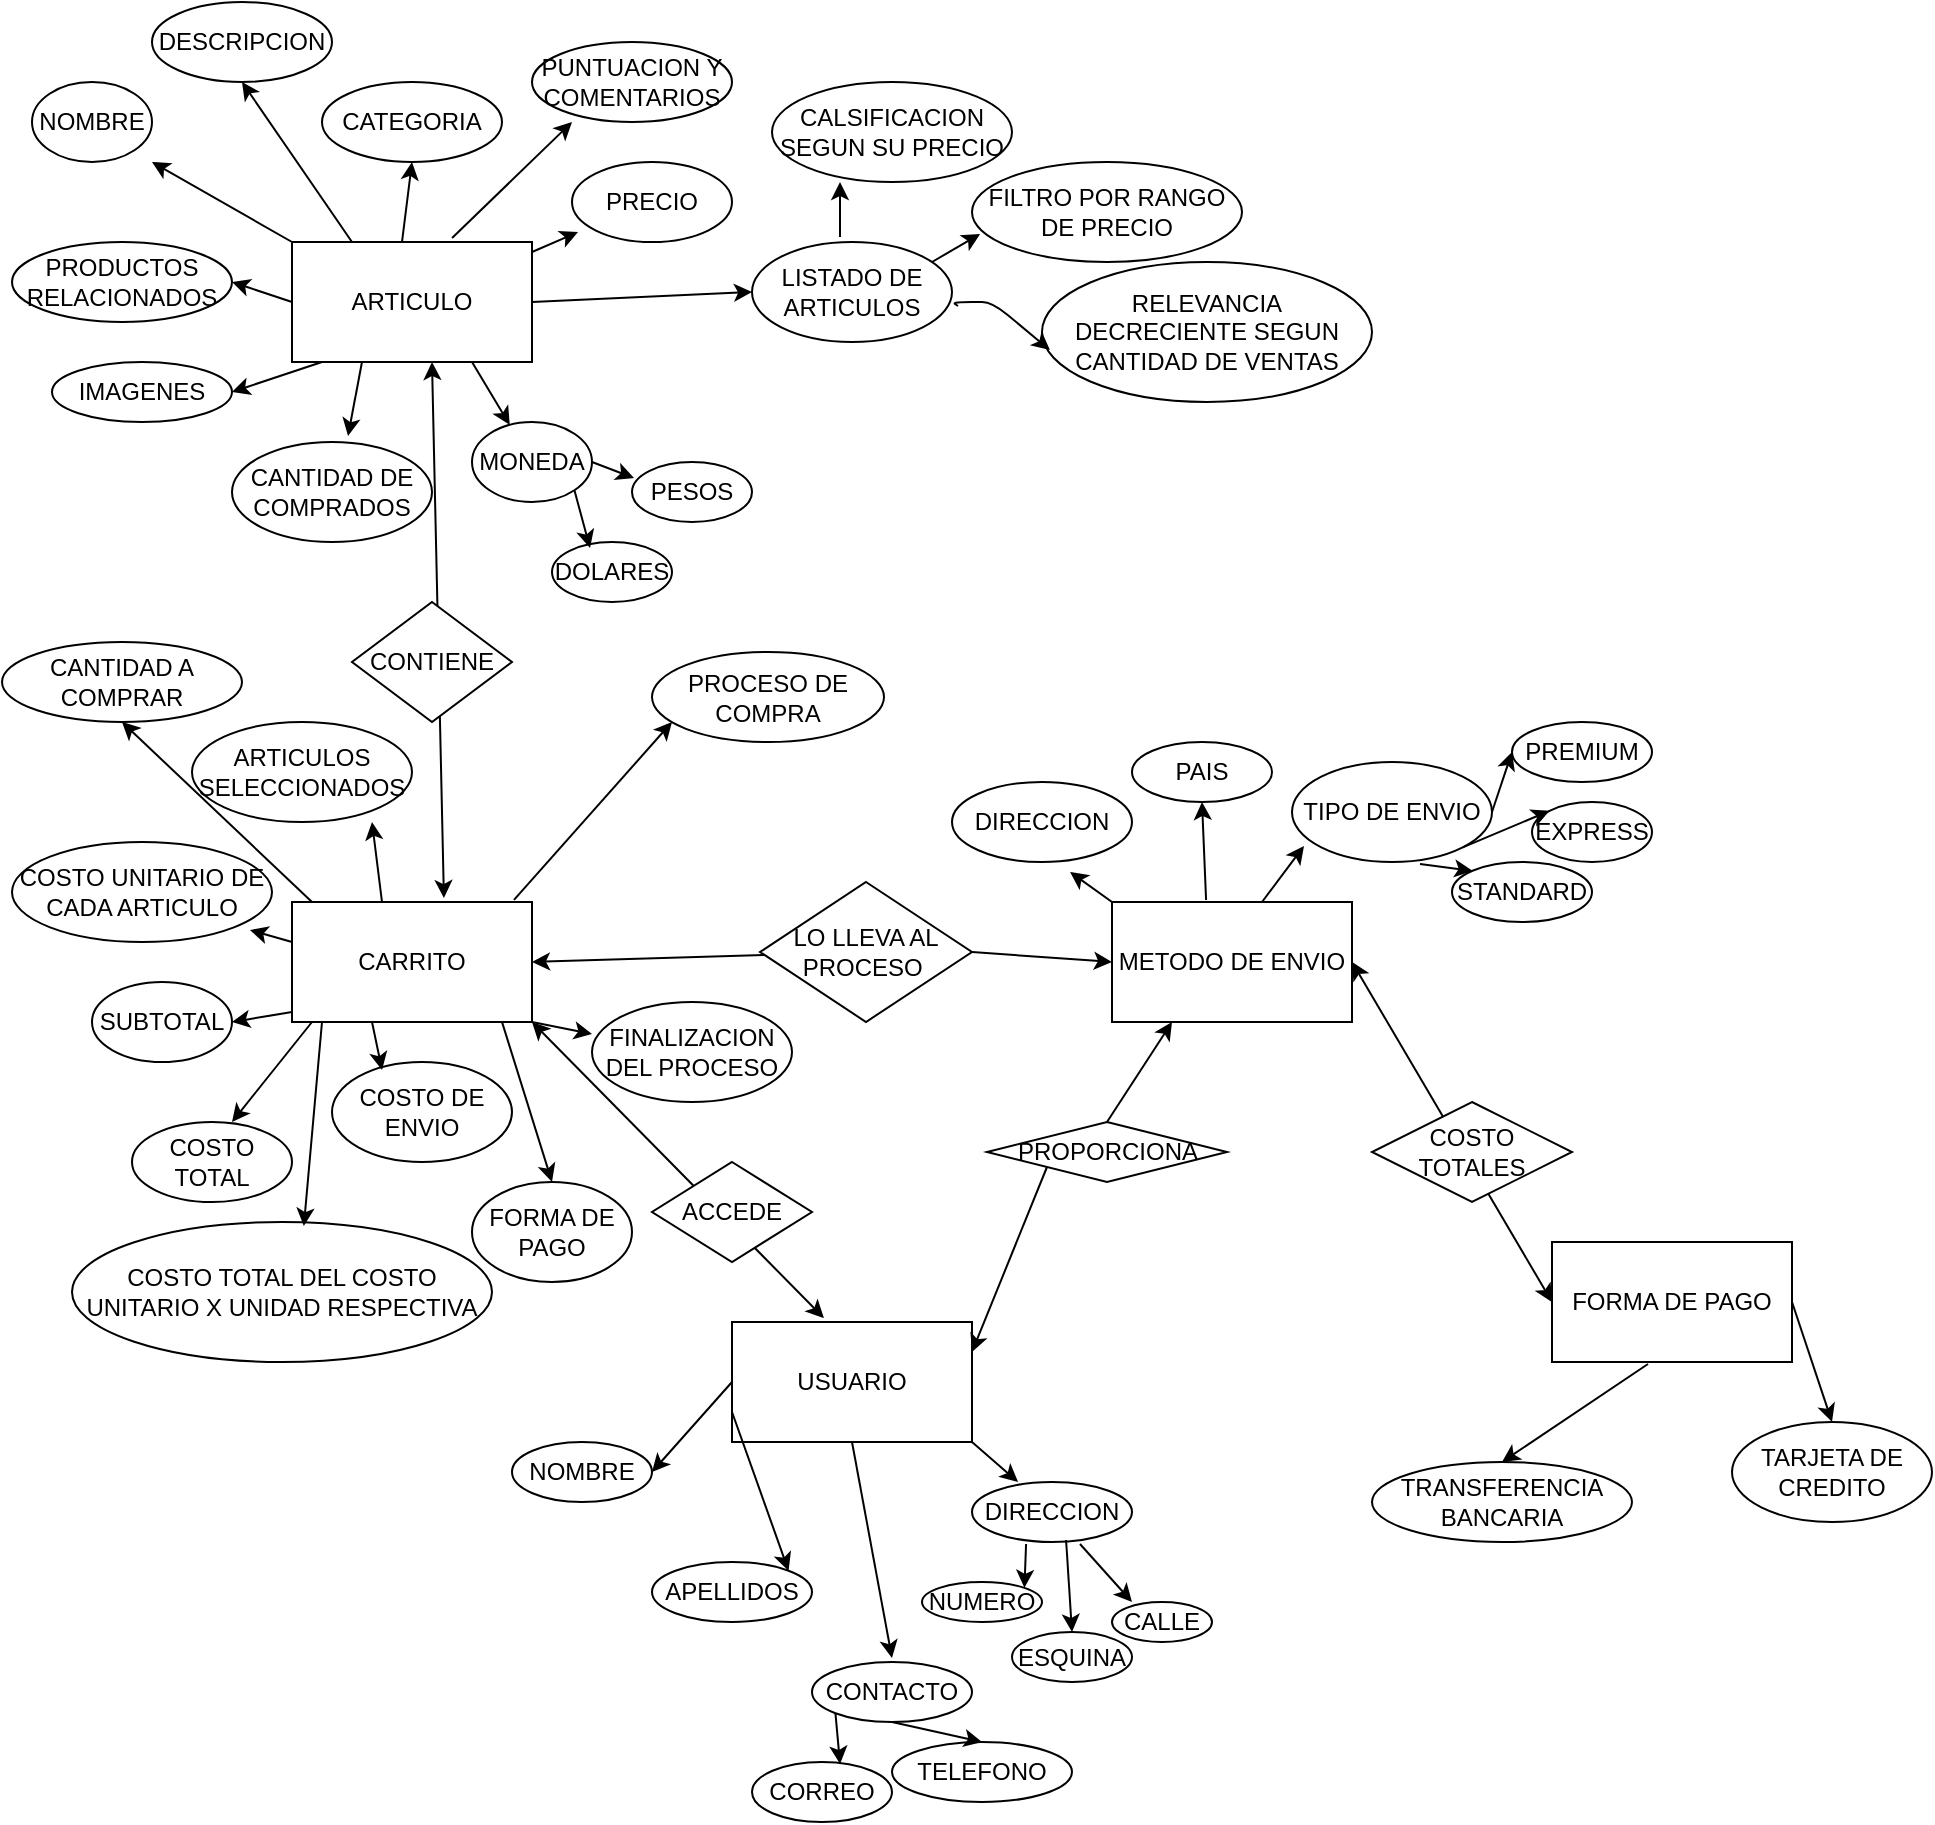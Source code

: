 <mxfile version="14.9.8" type="device"><diagram id="ts2QK2eBW5aY2rlMnTy2" name="Page-1"><mxGraphModel dx="1695" dy="527" grid="1" gridSize="10" guides="1" tooltips="1" connect="1" arrows="1" fold="1" page="1" pageScale="1" pageWidth="827" pageHeight="1169" math="0" shadow="0"><root><mxCell id="0"/><mxCell id="1" parent="0"/><mxCell id="Kt0RsSTmNo0wsL2Y3iIJ-1" value="ARTICULO" style="rounded=0;whiteSpace=wrap;html=1;" parent="1" vertex="1"><mxGeometry x="140" y="170" width="120" height="60" as="geometry"/></mxCell><mxCell id="Kt0RsSTmNo0wsL2Y3iIJ-2" value="NOMBRE" style="ellipse;whiteSpace=wrap;html=1;" parent="1" vertex="1"><mxGeometry x="10" y="90" width="60" height="40" as="geometry"/></mxCell><mxCell id="Kt0RsSTmNo0wsL2Y3iIJ-3" value="DESCRIPCION" style="ellipse;whiteSpace=wrap;html=1;" parent="1" vertex="1"><mxGeometry x="70" y="50" width="90" height="40" as="geometry"/></mxCell><mxCell id="Kt0RsSTmNo0wsL2Y3iIJ-4" value="CATEGORIA" style="ellipse;whiteSpace=wrap;html=1;" parent="1" vertex="1"><mxGeometry x="155" y="90" width="90" height="40" as="geometry"/></mxCell><mxCell id="Kt0RsSTmNo0wsL2Y3iIJ-5" value="PRECIO" style="ellipse;whiteSpace=wrap;html=1;" parent="1" vertex="1"><mxGeometry x="280" y="130" width="80" height="40" as="geometry"/></mxCell><mxCell id="Kt0RsSTmNo0wsL2Y3iIJ-6" value="MONEDA" style="ellipse;whiteSpace=wrap;html=1;" parent="1" vertex="1"><mxGeometry x="230" y="260" width="60" height="40" as="geometry"/></mxCell><mxCell id="Kt0RsSTmNo0wsL2Y3iIJ-7" value="CANTIDAD DE COMPRADOS" style="ellipse;whiteSpace=wrap;html=1;" parent="1" vertex="1"><mxGeometry x="110" y="270" width="100" height="50" as="geometry"/></mxCell><mxCell id="Kt0RsSTmNo0wsL2Y3iIJ-8" value="IMAGENES" style="ellipse;whiteSpace=wrap;html=1;" parent="1" vertex="1"><mxGeometry x="20" y="230" width="90" height="30" as="geometry"/></mxCell><mxCell id="Kt0RsSTmNo0wsL2Y3iIJ-9" value="PRODUCTOS RELACIONADOS" style="ellipse;whiteSpace=wrap;html=1;" parent="1" vertex="1"><mxGeometry y="170" width="110" height="40" as="geometry"/></mxCell><mxCell id="Kt0RsSTmNo0wsL2Y3iIJ-10" value="PUNTUACION Y COMENTARIOS" style="ellipse;whiteSpace=wrap;html=1;" parent="1" vertex="1"><mxGeometry x="260" y="70" width="100" height="40" as="geometry"/></mxCell><mxCell id="Kt0RsSTmNo0wsL2Y3iIJ-12" value="" style="endArrow=classic;html=1;exitX=0;exitY=0;exitDx=0;exitDy=0;" parent="1" source="Kt0RsSTmNo0wsL2Y3iIJ-1" edge="1"><mxGeometry width="50" height="50" relative="1" as="geometry"><mxPoint x="80" y="150" as="sourcePoint"/><mxPoint x="70" y="130" as="targetPoint"/></mxGeometry></mxCell><mxCell id="Kt0RsSTmNo0wsL2Y3iIJ-13" value="" style="endArrow=classic;html=1;entryX=0.5;entryY=1;entryDx=0;entryDy=0;" parent="1" target="Kt0RsSTmNo0wsL2Y3iIJ-3" edge="1"><mxGeometry width="50" height="50" relative="1" as="geometry"><mxPoint x="170" y="170" as="sourcePoint"/><mxPoint x="220" y="120" as="targetPoint"/></mxGeometry></mxCell><mxCell id="Kt0RsSTmNo0wsL2Y3iIJ-14" value="" style="endArrow=classic;html=1;entryX=0.5;entryY=1;entryDx=0;entryDy=0;" parent="1" target="Kt0RsSTmNo0wsL2Y3iIJ-4" edge="1"><mxGeometry width="50" height="50" relative="1" as="geometry"><mxPoint x="195" y="170" as="sourcePoint"/><mxPoint x="245" y="120" as="targetPoint"/></mxGeometry></mxCell><mxCell id="Kt0RsSTmNo0wsL2Y3iIJ-15" value="" style="endArrow=classic;html=1;exitX=0.667;exitY=-0.033;exitDx=0;exitDy=0;exitPerimeter=0;" parent="1" source="Kt0RsSTmNo0wsL2Y3iIJ-1" edge="1"><mxGeometry width="50" height="50" relative="1" as="geometry"><mxPoint x="220" y="175" as="sourcePoint"/><mxPoint x="280" y="110" as="targetPoint"/></mxGeometry></mxCell><mxCell id="Kt0RsSTmNo0wsL2Y3iIJ-16" value="" style="endArrow=classic;html=1;entryX=0.038;entryY=0.875;entryDx=0;entryDy=0;entryPerimeter=0;" parent="1" target="Kt0RsSTmNo0wsL2Y3iIJ-5" edge="1"><mxGeometry width="50" height="50" relative="1" as="geometry"><mxPoint x="260" y="175" as="sourcePoint"/><mxPoint x="310" y="125" as="targetPoint"/></mxGeometry></mxCell><mxCell id="Kt0RsSTmNo0wsL2Y3iIJ-17" value="" style="endArrow=classic;html=1;entryX=1;entryY=0.5;entryDx=0;entryDy=0;" parent="1" target="Kt0RsSTmNo0wsL2Y3iIJ-9" edge="1"><mxGeometry width="50" height="50" relative="1" as="geometry"><mxPoint x="140" y="200" as="sourcePoint"/><mxPoint x="190" y="150" as="targetPoint"/></mxGeometry></mxCell><mxCell id="Kt0RsSTmNo0wsL2Y3iIJ-18" value="" style="endArrow=classic;html=1;entryX=1;entryY=0.5;entryDx=0;entryDy=0;" parent="1" target="Kt0RsSTmNo0wsL2Y3iIJ-8" edge="1"><mxGeometry width="50" height="50" relative="1" as="geometry"><mxPoint x="155" y="230" as="sourcePoint"/><mxPoint x="205" y="180" as="targetPoint"/></mxGeometry></mxCell><mxCell id="Kt0RsSTmNo0wsL2Y3iIJ-19" value="" style="endArrow=classic;html=1;entryX=0.58;entryY=-0.06;entryDx=0;entryDy=0;entryPerimeter=0;" parent="1" target="Kt0RsSTmNo0wsL2Y3iIJ-7" edge="1"><mxGeometry width="50" height="50" relative="1" as="geometry"><mxPoint x="175" y="230" as="sourcePoint"/><mxPoint x="225" y="180" as="targetPoint"/></mxGeometry></mxCell><mxCell id="Kt0RsSTmNo0wsL2Y3iIJ-20" value="" style="endArrow=classic;html=1;" parent="1" target="Kt0RsSTmNo0wsL2Y3iIJ-6" edge="1"><mxGeometry width="50" height="50" relative="1" as="geometry"><mxPoint x="230" y="230" as="sourcePoint"/><mxPoint x="280" y="180" as="targetPoint"/></mxGeometry></mxCell><mxCell id="Kt0RsSTmNo0wsL2Y3iIJ-22" value="CALSIFICACION SEGUN SU PRECIO" style="ellipse;whiteSpace=wrap;html=1;" parent="1" vertex="1"><mxGeometry x="380" y="90" width="120" height="50" as="geometry"/></mxCell><mxCell id="Kt0RsSTmNo0wsL2Y3iIJ-23" value="RELEVANCIA DECRECIENTE SEGUN CANTIDAD DE VENTAS" style="ellipse;whiteSpace=wrap;html=1;" parent="1" vertex="1"><mxGeometry x="515" y="180" width="165" height="70" as="geometry"/></mxCell><mxCell id="Kt0RsSTmNo0wsL2Y3iIJ-24" value="FILTRO POR RANGO DE PRECIO" style="ellipse;whiteSpace=wrap;html=1;" parent="1" vertex="1"><mxGeometry x="480" y="130" width="135" height="50" as="geometry"/></mxCell><mxCell id="Kt0RsSTmNo0wsL2Y3iIJ-29" value="" style="endArrow=classic;html=1;exitX=0.25;exitY=0;exitDx=0;exitDy=0;" parent="1" edge="1"><mxGeometry width="50" height="50" relative="1" as="geometry"><mxPoint x="414" y="167.5" as="sourcePoint"/><mxPoint x="414" y="140" as="targetPoint"/></mxGeometry></mxCell><mxCell id="Kt0RsSTmNo0wsL2Y3iIJ-30" value="" style="endArrow=classic;html=1;exitX=1.03;exitY=0.64;exitDx=0;exitDy=0;exitPerimeter=0;entryX=0.024;entryY=0.629;entryDx=0;entryDy=0;entryPerimeter=0;" parent="1" target="Kt0RsSTmNo0wsL2Y3iIJ-23" edge="1" source="AeIEWtFJY-p2FB2tlG-R-1"><mxGeometry width="50" height="50" relative="1" as="geometry"><mxPoint x="640" y="170" as="sourcePoint"/><mxPoint x="510" y="210" as="targetPoint"/><Array as="points"><mxPoint x="470" y="200"/><mxPoint x="490" y="200"/></Array></mxGeometry></mxCell><mxCell id="Kt0RsSTmNo0wsL2Y3iIJ-32" value="" style="endArrow=classic;html=1;entryX=0.03;entryY=0.72;entryDx=0;entryDy=0;entryPerimeter=0;" parent="1" edge="1" target="Kt0RsSTmNo0wsL2Y3iIJ-24"><mxGeometry width="50" height="50" relative="1" as="geometry"><mxPoint x="460" y="180" as="sourcePoint"/><mxPoint x="710" y="270" as="targetPoint"/></mxGeometry></mxCell><mxCell id="Kt0RsSTmNo0wsL2Y3iIJ-34" value="CARRITO" style="rounded=0;whiteSpace=wrap;html=1;" parent="1" vertex="1"><mxGeometry x="140" y="500" width="120" height="60" as="geometry"/></mxCell><mxCell id="Kt0RsSTmNo0wsL2Y3iIJ-36" value="" style="endArrow=classic;startArrow=classic;html=1;exitX=0.633;exitY=-0.033;exitDx=0;exitDy=0;exitPerimeter=0;" parent="1" source="Kt0RsSTmNo0wsL2Y3iIJ-34" edge="1"><mxGeometry width="50" height="50" relative="1" as="geometry"><mxPoint x="220" y="430" as="sourcePoint"/><mxPoint x="210" y="230" as="targetPoint"/></mxGeometry></mxCell><mxCell id="Kt0RsSTmNo0wsL2Y3iIJ-38" value="" style="endArrow=classic;startArrow=none;html=1;entryX=0;entryY=0.5;entryDx=0;entryDy=0;exitX=1;exitY=0.5;exitDx=0;exitDy=0;" parent="1" source="Kt0RsSTmNo0wsL2Y3iIJ-1" target="AeIEWtFJY-p2FB2tlG-R-1" edge="1"><mxGeometry width="50" height="50" relative="1" as="geometry"><mxPoint x="370" y="490" as="sourcePoint"/><mxPoint x="430" y="230" as="targetPoint"/></mxGeometry></mxCell><mxCell id="Kt0RsSTmNo0wsL2Y3iIJ-41" value="CONTIENE" style="rhombus;whiteSpace=wrap;html=1;" parent="1" vertex="1"><mxGeometry x="170" y="350" width="80" height="60" as="geometry"/></mxCell><mxCell id="Kt0RsSTmNo0wsL2Y3iIJ-43" value="" style="endArrow=none;startArrow=classic;html=1;entryX=0.925;entryY=-0.017;entryDx=0;entryDy=0;entryPerimeter=0;" parent="1" target="Kt0RsSTmNo0wsL2Y3iIJ-34" edge="1"><mxGeometry width="50" height="50" relative="1" as="geometry"><mxPoint x="330" y="410" as="sourcePoint"/><mxPoint x="440" y="610" as="targetPoint"/></mxGeometry></mxCell><mxCell id="Kt0RsSTmNo0wsL2Y3iIJ-47" value="ARTICULOS SELECCIONADOS" style="ellipse;whiteSpace=wrap;html=1;" parent="1" vertex="1"><mxGeometry x="90" y="410" width="110" height="50" as="geometry"/></mxCell><mxCell id="Kt0RsSTmNo0wsL2Y3iIJ-48" value="COSTO UNITARIO DE CADA ARTICULO" style="ellipse;whiteSpace=wrap;html=1;" parent="1" vertex="1"><mxGeometry y="470" width="130" height="50" as="geometry"/></mxCell><mxCell id="Kt0RsSTmNo0wsL2Y3iIJ-49" value="CANTIDAD A COMPRAR" style="ellipse;whiteSpace=wrap;html=1;" parent="1" vertex="1"><mxGeometry x="-5" y="370" width="120" height="40" as="geometry"/></mxCell><mxCell id="Kt0RsSTmNo0wsL2Y3iIJ-50" value="COSTO TOTAL DEL COSTO UNITARIO X UNIDAD RESPECTIVA" style="ellipse;whiteSpace=wrap;html=1;" parent="1" vertex="1"><mxGeometry x="30" y="660" width="210" height="70" as="geometry"/></mxCell><mxCell id="Kt0RsSTmNo0wsL2Y3iIJ-51" value="SUBTOTAL" style="ellipse;whiteSpace=wrap;html=1;" parent="1" vertex="1"><mxGeometry x="40" y="540" width="70" height="40" as="geometry"/></mxCell><mxCell id="Kt0RsSTmNo0wsL2Y3iIJ-53" value="COSTO DE ENVIO" style="ellipse;whiteSpace=wrap;html=1;" parent="1" vertex="1"><mxGeometry x="160" y="580" width="90" height="50" as="geometry"/></mxCell><mxCell id="Kt0RsSTmNo0wsL2Y3iIJ-54" value="COSTO TOTAL" style="ellipse;whiteSpace=wrap;html=1;" parent="1" vertex="1"><mxGeometry x="60" y="610" width="80" height="40" as="geometry"/></mxCell><mxCell id="Kt0RsSTmNo0wsL2Y3iIJ-55" value="FORMA DE PAGO" style="ellipse;whiteSpace=wrap;html=1;" parent="1" vertex="1"><mxGeometry x="230" y="640" width="80" height="50" as="geometry"/></mxCell><mxCell id="Kt0RsSTmNo0wsL2Y3iIJ-56" value="FINALIZACION DEL PROCESO" style="ellipse;whiteSpace=wrap;html=1;" parent="1" vertex="1"><mxGeometry x="290" y="550" width="100" height="50" as="geometry"/></mxCell><mxCell id="Kt0RsSTmNo0wsL2Y3iIJ-57" value="" style="endArrow=classic;html=1;" parent="1" edge="1"><mxGeometry width="50" height="50" relative="1" as="geometry"><mxPoint x="185" y="500" as="sourcePoint"/><mxPoint x="180" y="460" as="targetPoint"/></mxGeometry></mxCell><mxCell id="Kt0RsSTmNo0wsL2Y3iIJ-58" value="" style="endArrow=classic;html=1;entryX=0.5;entryY=1;entryDx=0;entryDy=0;" parent="1" target="Kt0RsSTmNo0wsL2Y3iIJ-49" edge="1"><mxGeometry width="50" height="50" relative="1" as="geometry"><mxPoint x="150" y="500" as="sourcePoint"/><mxPoint x="200" y="450" as="targetPoint"/></mxGeometry></mxCell><mxCell id="Kt0RsSTmNo0wsL2Y3iIJ-59" value="" style="endArrow=classic;html=1;entryX=0.915;entryY=0.88;entryDx=0;entryDy=0;entryPerimeter=0;" parent="1" target="Kt0RsSTmNo0wsL2Y3iIJ-48" edge="1"><mxGeometry width="50" height="50" relative="1" as="geometry"><mxPoint x="140" y="520" as="sourcePoint"/><mxPoint x="190" y="470" as="targetPoint"/></mxGeometry></mxCell><mxCell id="Kt0RsSTmNo0wsL2Y3iIJ-60" value="" style="endArrow=classic;html=1;entryX=1;entryY=0.5;entryDx=0;entryDy=0;" parent="1" target="Kt0RsSTmNo0wsL2Y3iIJ-51" edge="1"><mxGeometry width="50" height="50" relative="1" as="geometry"><mxPoint x="140" y="555" as="sourcePoint"/><mxPoint x="190" y="505" as="targetPoint"/></mxGeometry></mxCell><mxCell id="Kt0RsSTmNo0wsL2Y3iIJ-61" value="" style="endArrow=classic;html=1;" parent="1" edge="1"><mxGeometry width="50" height="50" relative="1" as="geometry"><mxPoint x="150" y="560" as="sourcePoint"/><mxPoint x="110" y="610" as="targetPoint"/></mxGeometry></mxCell><mxCell id="Kt0RsSTmNo0wsL2Y3iIJ-62" value="" style="endArrow=classic;html=1;entryX=0.552;entryY=0.029;entryDx=0;entryDy=0;entryPerimeter=0;" parent="1" target="Kt0RsSTmNo0wsL2Y3iIJ-50" edge="1"><mxGeometry width="50" height="50" relative="1" as="geometry"><mxPoint x="155" y="560" as="sourcePoint"/><mxPoint x="205" y="510" as="targetPoint"/></mxGeometry></mxCell><mxCell id="Kt0RsSTmNo0wsL2Y3iIJ-63" value="" style="endArrow=classic;html=1;entryX=0.278;entryY=0.08;entryDx=0;entryDy=0;entryPerimeter=0;" parent="1" target="Kt0RsSTmNo0wsL2Y3iIJ-53" edge="1"><mxGeometry width="50" height="50" relative="1" as="geometry"><mxPoint x="180" y="560" as="sourcePoint"/><mxPoint x="230" y="510" as="targetPoint"/></mxGeometry></mxCell><mxCell id="Kt0RsSTmNo0wsL2Y3iIJ-64" value="" style="endArrow=classic;html=1;entryX=0.5;entryY=0;entryDx=0;entryDy=0;" parent="1" target="Kt0RsSTmNo0wsL2Y3iIJ-55" edge="1"><mxGeometry width="50" height="50" relative="1" as="geometry"><mxPoint x="245" y="560" as="sourcePoint"/><mxPoint x="295" y="510" as="targetPoint"/></mxGeometry></mxCell><mxCell id="Kt0RsSTmNo0wsL2Y3iIJ-65" value="" style="endArrow=classic;html=1;entryX=0;entryY=0.32;entryDx=0;entryDy=0;entryPerimeter=0;" parent="1" target="Kt0RsSTmNo0wsL2Y3iIJ-56" edge="1"><mxGeometry width="50" height="50" relative="1" as="geometry"><mxPoint x="260" y="560" as="sourcePoint"/><mxPoint x="310" y="510" as="targetPoint"/></mxGeometry></mxCell><mxCell id="Kt0RsSTmNo0wsL2Y3iIJ-72" value="METODO DE ENVIO" style="rounded=0;whiteSpace=wrap;html=1;" parent="1" vertex="1"><mxGeometry x="550" y="500" width="120" height="60" as="geometry"/></mxCell><mxCell id="Kt0RsSTmNo0wsL2Y3iIJ-73" value="FORMA DE PAGO" style="rounded=0;whiteSpace=wrap;html=1;" parent="1" vertex="1"><mxGeometry x="770" y="670" width="120" height="60" as="geometry"/></mxCell><mxCell id="Kt0RsSTmNo0wsL2Y3iIJ-74" value="USUARIO" style="rounded=0;whiteSpace=wrap;html=1;" parent="1" vertex="1"><mxGeometry x="360" y="710" width="120" height="60" as="geometry"/></mxCell><mxCell id="Kt0RsSTmNo0wsL2Y3iIJ-75" value="" style="endArrow=classic;startArrow=classic;html=1;exitX=0.383;exitY=-0.033;exitDx=0;exitDy=0;exitPerimeter=0;" parent="1" source="Kt0RsSTmNo0wsL2Y3iIJ-74" edge="1"><mxGeometry width="50" height="50" relative="1" as="geometry"><mxPoint x="350" y="810" as="sourcePoint"/><mxPoint x="260" y="560" as="targetPoint"/></mxGeometry></mxCell><mxCell id="Kt0RsSTmNo0wsL2Y3iIJ-76" value="ACCEDE" style="rhombus;whiteSpace=wrap;html=1;" parent="1" vertex="1"><mxGeometry x="320" y="630" width="80" height="50" as="geometry"/></mxCell><mxCell id="Kt0RsSTmNo0wsL2Y3iIJ-77" value="" style="endArrow=classic;startArrow=none;html=1;exitX=0.5;exitY=0;exitDx=0;exitDy=0;entryX=0.25;entryY=1;entryDx=0;entryDy=0;" parent="1" source="Kt0RsSTmNo0wsL2Y3iIJ-78" target="Kt0RsSTmNo0wsL2Y3iIJ-72" edge="1"><mxGeometry width="50" height="50" relative="1" as="geometry"><mxPoint x="630" y="770" as="sourcePoint"/><mxPoint x="680" y="720" as="targetPoint"/></mxGeometry></mxCell><mxCell id="Kt0RsSTmNo0wsL2Y3iIJ-78" value="PROPORCIONA" style="rhombus;whiteSpace=wrap;html=1;" parent="1" vertex="1"><mxGeometry x="487.5" y="610" width="120" height="30" as="geometry"/></mxCell><mxCell id="Kt0RsSTmNo0wsL2Y3iIJ-79" value="" style="endArrow=none;startArrow=classic;html=1;exitX=1;exitY=0.25;exitDx=0;exitDy=0;entryX=0;entryY=1;entryDx=0;entryDy=0;" parent="1" source="Kt0RsSTmNo0wsL2Y3iIJ-74" target="Kt0RsSTmNo0wsL2Y3iIJ-78" edge="1"><mxGeometry width="50" height="50" relative="1" as="geometry"><mxPoint x="530" y="925" as="sourcePoint"/><mxPoint x="710" y="830" as="targetPoint"/></mxGeometry></mxCell><mxCell id="Kt0RsSTmNo0wsL2Y3iIJ-80" value="DIRECCION" style="ellipse;whiteSpace=wrap;html=1;" parent="1" vertex="1"><mxGeometry x="470" y="440" width="90" height="40" as="geometry"/></mxCell><mxCell id="Kt0RsSTmNo0wsL2Y3iIJ-81" value="" style="endArrow=classic;html=1;entryX=0.656;entryY=1.125;entryDx=0;entryDy=0;entryPerimeter=0;" parent="1" target="Kt0RsSTmNo0wsL2Y3iIJ-80" edge="1"><mxGeometry width="50" height="50" relative="1" as="geometry"><mxPoint x="550" y="500" as="sourcePoint"/><mxPoint x="810" y="720" as="targetPoint"/></mxGeometry></mxCell><mxCell id="Kt0RsSTmNo0wsL2Y3iIJ-83" value="PAIS" style="ellipse;whiteSpace=wrap;html=1;" parent="1" vertex="1"><mxGeometry x="560" y="420" width="70" height="30" as="geometry"/></mxCell><mxCell id="Kt0RsSTmNo0wsL2Y3iIJ-84" value="TIPO DE ENVIO" style="ellipse;whiteSpace=wrap;html=1;" parent="1" vertex="1"><mxGeometry x="640" y="430" width="100" height="50" as="geometry"/></mxCell><mxCell id="Kt0RsSTmNo0wsL2Y3iIJ-85" value="" style="endArrow=classic;html=1;exitX=0.392;exitY=-0.017;exitDx=0;exitDy=0;entryX=0.5;entryY=1;entryDx=0;entryDy=0;exitPerimeter=0;" parent="1" source="Kt0RsSTmNo0wsL2Y3iIJ-72" target="Kt0RsSTmNo0wsL2Y3iIJ-83" edge="1"><mxGeometry width="50" height="50" relative="1" as="geometry"><mxPoint x="790" y="970" as="sourcePoint"/><mxPoint x="840" y="920" as="targetPoint"/></mxGeometry></mxCell><mxCell id="Kt0RsSTmNo0wsL2Y3iIJ-86" value="" style="endArrow=classic;html=1;exitX=0.625;exitY=0;exitDx=0;exitDy=0;entryX=0.06;entryY=0.84;entryDx=0;entryDy=0;entryPerimeter=0;exitPerimeter=0;" parent="1" source="Kt0RsSTmNo0wsL2Y3iIJ-72" target="Kt0RsSTmNo0wsL2Y3iIJ-84" edge="1"><mxGeometry width="50" height="50" relative="1" as="geometry"><mxPoint x="790" y="970" as="sourcePoint"/><mxPoint x="840" y="920" as="targetPoint"/></mxGeometry></mxCell><mxCell id="Kt0RsSTmNo0wsL2Y3iIJ-88" value="" style="endArrow=classic;startArrow=none;html=1;entryX=1;entryY=0.5;entryDx=0;entryDy=0;" parent="1" source="AeIEWtFJY-p2FB2tlG-R-5" target="Kt0RsSTmNo0wsL2Y3iIJ-34" edge="1"><mxGeometry width="50" height="50" relative="1" as="geometry"><mxPoint x="550" y="530" as="sourcePoint"/><mxPoint x="674" y="561.02" as="targetPoint"/></mxGeometry></mxCell><mxCell id="Kt0RsSTmNo0wsL2Y3iIJ-89" value="" style="endArrow=classic;startArrow=classic;html=1;exitX=1;exitY=0.5;exitDx=0;exitDy=0;entryX=0;entryY=0.5;entryDx=0;entryDy=0;" parent="1" source="Kt0RsSTmNo0wsL2Y3iIJ-72" target="Kt0RsSTmNo0wsL2Y3iIJ-73" edge="1"><mxGeometry width="50" height="50" relative="1" as="geometry"><mxPoint x="740" y="530" as="sourcePoint"/><mxPoint x="920" y="440" as="targetPoint"/></mxGeometry></mxCell><mxCell id="Kt0RsSTmNo0wsL2Y3iIJ-90" value="DIRECCION" style="ellipse;whiteSpace=wrap;html=1;" parent="1" vertex="1"><mxGeometry x="480" y="790" width="80" height="30" as="geometry"/></mxCell><mxCell id="Kt0RsSTmNo0wsL2Y3iIJ-91" value="CALLE" style="ellipse;whiteSpace=wrap;html=1;" parent="1" vertex="1"><mxGeometry x="550" y="850" width="50" height="20" as="geometry"/></mxCell><mxCell id="Kt0RsSTmNo0wsL2Y3iIJ-92" value="ESQUINA" style="ellipse;whiteSpace=wrap;html=1;" parent="1" vertex="1"><mxGeometry x="500" y="865" width="60" height="25" as="geometry"/></mxCell><mxCell id="Kt0RsSTmNo0wsL2Y3iIJ-93" value="NUMERO" style="ellipse;whiteSpace=wrap;html=1;" parent="1" vertex="1"><mxGeometry x="455" y="840" width="60" height="20" as="geometry"/></mxCell><mxCell id="Kt0RsSTmNo0wsL2Y3iIJ-94" value="" style="endArrow=classic;html=1;entryX=0.288;entryY=0;entryDx=0;entryDy=0;entryPerimeter=0;exitX=1;exitY=1;exitDx=0;exitDy=0;" parent="1" target="Kt0RsSTmNo0wsL2Y3iIJ-90" edge="1" source="Kt0RsSTmNo0wsL2Y3iIJ-74"><mxGeometry width="50" height="50" relative="1" as="geometry"><mxPoint x="480" y="780" as="sourcePoint"/><mxPoint x="540" y="920" as="targetPoint"/></mxGeometry></mxCell><mxCell id="Kt0RsSTmNo0wsL2Y3iIJ-95" value="" style="endArrow=classic;html=1;exitX=0.675;exitY=1.033;exitDx=0;exitDy=0;exitPerimeter=0;" parent="1" source="Kt0RsSTmNo0wsL2Y3iIJ-90" edge="1"><mxGeometry width="50" height="50" relative="1" as="geometry"><mxPoint x="550" y="1030" as="sourcePoint"/><mxPoint x="560" y="850" as="targetPoint"/></mxGeometry></mxCell><mxCell id="Kt0RsSTmNo0wsL2Y3iIJ-96" value="" style="endArrow=classic;html=1;entryX=0.5;entryY=0;entryDx=0;entryDy=0;exitX=0.588;exitY=0.967;exitDx=0;exitDy=0;exitPerimeter=0;" parent="1" target="Kt0RsSTmNo0wsL2Y3iIJ-92" edge="1" source="Kt0RsSTmNo0wsL2Y3iIJ-90"><mxGeometry width="50" height="50" relative="1" as="geometry"><mxPoint x="530" y="830" as="sourcePoint"/><mxPoint x="570" y="990" as="targetPoint"/></mxGeometry></mxCell><mxCell id="Kt0RsSTmNo0wsL2Y3iIJ-97" value="" style="endArrow=classic;html=1;entryX=1;entryY=0;entryDx=0;entryDy=0;exitX=0.338;exitY=1.033;exitDx=0;exitDy=0;exitPerimeter=0;" parent="1" target="Kt0RsSTmNo0wsL2Y3iIJ-93" edge="1" source="Kt0RsSTmNo0wsL2Y3iIJ-90"><mxGeometry width="50" height="50" relative="1" as="geometry"><mxPoint x="505" y="1040" as="sourcePoint"/><mxPoint x="555" y="990" as="targetPoint"/></mxGeometry></mxCell><mxCell id="Kt0RsSTmNo0wsL2Y3iIJ-98" value="PREMIUM" style="ellipse;whiteSpace=wrap;html=1;" parent="1" vertex="1"><mxGeometry x="750" y="410" width="70" height="30" as="geometry"/></mxCell><mxCell id="Kt0RsSTmNo0wsL2Y3iIJ-99" value="EXPRESS" style="ellipse;whiteSpace=wrap;html=1;" parent="1" vertex="1"><mxGeometry x="760" y="450" width="60" height="30" as="geometry"/></mxCell><mxCell id="Kt0RsSTmNo0wsL2Y3iIJ-100" value="STANDARD" style="ellipse;whiteSpace=wrap;html=1;" parent="1" vertex="1"><mxGeometry x="720" y="480" width="70" height="30" as="geometry"/></mxCell><mxCell id="Kt0RsSTmNo0wsL2Y3iIJ-101" value="" style="endArrow=classic;html=1;exitX=1;exitY=0.5;exitDx=0;exitDy=0;entryX=0;entryY=0.5;entryDx=0;entryDy=0;" parent="1" source="Kt0RsSTmNo0wsL2Y3iIJ-84" target="Kt0RsSTmNo0wsL2Y3iIJ-98" edge="1"><mxGeometry width="50" height="50" relative="1" as="geometry"><mxPoint x="910" y="970" as="sourcePoint"/><mxPoint x="960" y="920" as="targetPoint"/></mxGeometry></mxCell><mxCell id="Kt0RsSTmNo0wsL2Y3iIJ-102" value="" style="endArrow=classic;html=1;exitX=1;exitY=1;exitDx=0;exitDy=0;entryX=0;entryY=0;entryDx=0;entryDy=0;" parent="1" source="Kt0RsSTmNo0wsL2Y3iIJ-84" target="Kt0RsSTmNo0wsL2Y3iIJ-99" edge="1"><mxGeometry width="50" height="50" relative="1" as="geometry"><mxPoint x="910" y="970" as="sourcePoint"/><mxPoint x="960" y="920" as="targetPoint"/></mxGeometry></mxCell><mxCell id="Kt0RsSTmNo0wsL2Y3iIJ-103" value="" style="endArrow=classic;html=1;exitX=0.64;exitY=1.02;exitDx=0;exitDy=0;exitPerimeter=0;entryX=0;entryY=0;entryDx=0;entryDy=0;" parent="1" source="Kt0RsSTmNo0wsL2Y3iIJ-84" target="Kt0RsSTmNo0wsL2Y3iIJ-100" edge="1"><mxGeometry width="50" height="50" relative="1" as="geometry"><mxPoint x="970" y="900" as="sourcePoint"/><mxPoint x="1020" y="850" as="targetPoint"/></mxGeometry></mxCell><mxCell id="Kt0RsSTmNo0wsL2Y3iIJ-104" value="NOMBRE" style="ellipse;whiteSpace=wrap;html=1;" parent="1" vertex="1"><mxGeometry x="250" y="770" width="70" height="30" as="geometry"/></mxCell><mxCell id="Kt0RsSTmNo0wsL2Y3iIJ-105" value="APELLIDOS" style="ellipse;whiteSpace=wrap;html=1;" parent="1" vertex="1"><mxGeometry x="320" y="830" width="80" height="30" as="geometry"/></mxCell><mxCell id="Kt0RsSTmNo0wsL2Y3iIJ-106" value="CONTACTO" style="ellipse;whiteSpace=wrap;html=1;" parent="1" vertex="1"><mxGeometry x="400" y="880" width="80" height="30" as="geometry"/></mxCell><mxCell id="Kt0RsSTmNo0wsL2Y3iIJ-107" value="CORREO" style="ellipse;whiteSpace=wrap;html=1;" parent="1" vertex="1"><mxGeometry x="370" y="930" width="70" height="30" as="geometry"/></mxCell><mxCell id="Kt0RsSTmNo0wsL2Y3iIJ-108" value="TELEFONO" style="ellipse;whiteSpace=wrap;html=1;" parent="1" vertex="1"><mxGeometry x="440" y="920" width="90" height="30" as="geometry"/></mxCell><mxCell id="Kt0RsSTmNo0wsL2Y3iIJ-109" value="" style="endArrow=classic;html=1;exitX=0;exitY=0.5;exitDx=0;exitDy=0;entryX=1;entryY=0.5;entryDx=0;entryDy=0;" parent="1" source="Kt0RsSTmNo0wsL2Y3iIJ-74" target="Kt0RsSTmNo0wsL2Y3iIJ-104" edge="1"><mxGeometry width="50" height="50" relative="1" as="geometry"><mxPoint x="640" y="970" as="sourcePoint"/><mxPoint x="690" y="920" as="targetPoint"/></mxGeometry></mxCell><mxCell id="Kt0RsSTmNo0wsL2Y3iIJ-110" value="" style="endArrow=classic;html=1;exitX=0;exitY=0.75;exitDx=0;exitDy=0;entryX=1;entryY=0;entryDx=0;entryDy=0;" parent="1" source="Kt0RsSTmNo0wsL2Y3iIJ-74" target="Kt0RsSTmNo0wsL2Y3iIJ-105" edge="1"><mxGeometry width="50" height="50" relative="1" as="geometry"><mxPoint x="420" y="960" as="sourcePoint"/><mxPoint x="690" y="920" as="targetPoint"/></mxGeometry></mxCell><mxCell id="Kt0RsSTmNo0wsL2Y3iIJ-111" value="" style="endArrow=classic;html=1;exitX=0.5;exitY=1;exitDx=0;exitDy=0;" parent="1" source="Kt0RsSTmNo0wsL2Y3iIJ-74" edge="1"><mxGeometry width="50" height="50" relative="1" as="geometry"><mxPoint x="640" y="970" as="sourcePoint"/><mxPoint x="440" y="878" as="targetPoint"/></mxGeometry></mxCell><mxCell id="Kt0RsSTmNo0wsL2Y3iIJ-112" value="" style="endArrow=classic;html=1;exitX=0.5;exitY=1;exitDx=0;exitDy=0;entryX=0.5;entryY=0;entryDx=0;entryDy=0;" parent="1" source="Kt0RsSTmNo0wsL2Y3iIJ-106" target="Kt0RsSTmNo0wsL2Y3iIJ-108" edge="1"><mxGeometry width="50" height="50" relative="1" as="geometry"><mxPoint x="640" y="970" as="sourcePoint"/><mxPoint x="690" y="920" as="targetPoint"/></mxGeometry></mxCell><mxCell id="Kt0RsSTmNo0wsL2Y3iIJ-113" value="" style="endArrow=classic;html=1;exitX=0;exitY=1;exitDx=0;exitDy=0;entryX=0.629;entryY=0.033;entryDx=0;entryDy=0;entryPerimeter=0;" parent="1" source="Kt0RsSTmNo0wsL2Y3iIJ-106" target="Kt0RsSTmNo0wsL2Y3iIJ-107" edge="1"><mxGeometry width="50" height="50" relative="1" as="geometry"><mxPoint x="640" y="970" as="sourcePoint"/><mxPoint x="690" y="920" as="targetPoint"/></mxGeometry></mxCell><mxCell id="Kt0RsSTmNo0wsL2Y3iIJ-114" value="TRANSFERENCIA BANCARIA" style="ellipse;whiteSpace=wrap;html=1;" parent="1" vertex="1"><mxGeometry x="680" y="780" width="130" height="40" as="geometry"/></mxCell><mxCell id="Kt0RsSTmNo0wsL2Y3iIJ-115" value="TARJETA DE CREDITO" style="ellipse;whiteSpace=wrap;html=1;" parent="1" vertex="1"><mxGeometry x="860" y="760" width="100" height="50" as="geometry"/></mxCell><mxCell id="Kt0RsSTmNo0wsL2Y3iIJ-116" value="" style="endArrow=classic;html=1;entryX=0.5;entryY=0;entryDx=0;entryDy=0;exitX=0.4;exitY=1.017;exitDx=0;exitDy=0;exitPerimeter=0;" parent="1" source="Kt0RsSTmNo0wsL2Y3iIJ-73" target="Kt0RsSTmNo0wsL2Y3iIJ-114" edge="1"><mxGeometry width="50" height="50" relative="1" as="geometry"><mxPoint x="830" y="560" as="sourcePoint"/><mxPoint x="880" y="510" as="targetPoint"/></mxGeometry></mxCell><mxCell id="Kt0RsSTmNo0wsL2Y3iIJ-117" value="" style="endArrow=classic;html=1;exitX=1;exitY=0.5;exitDx=0;exitDy=0;entryX=0.5;entryY=0;entryDx=0;entryDy=0;" parent="1" source="Kt0RsSTmNo0wsL2Y3iIJ-73" edge="1" target="Kt0RsSTmNo0wsL2Y3iIJ-115"><mxGeometry width="50" height="50" relative="1" as="geometry"><mxPoint x="1140" y="520" as="sourcePoint"/><mxPoint x="1190" y="470" as="targetPoint"/></mxGeometry></mxCell><mxCell id="Kt0RsSTmNo0wsL2Y3iIJ-120" value="PESOS" style="ellipse;whiteSpace=wrap;html=1;" parent="1" vertex="1"><mxGeometry x="310" y="280" width="60" height="30" as="geometry"/></mxCell><mxCell id="Kt0RsSTmNo0wsL2Y3iIJ-121" value="DOLARES" style="ellipse;whiteSpace=wrap;html=1;" parent="1" vertex="1"><mxGeometry x="270" y="320" width="60" height="30" as="geometry"/></mxCell><mxCell id="Kt0RsSTmNo0wsL2Y3iIJ-122" value="" style="endArrow=classic;html=1;exitX=1;exitY=0.5;exitDx=0;exitDy=0;entryX=0.017;entryY=0.267;entryDx=0;entryDy=0;entryPerimeter=0;" parent="1" source="Kt0RsSTmNo0wsL2Y3iIJ-6" target="Kt0RsSTmNo0wsL2Y3iIJ-120" edge="1"><mxGeometry width="50" height="50" relative="1" as="geometry"><mxPoint x="480" y="240" as="sourcePoint"/><mxPoint x="530" y="190" as="targetPoint"/></mxGeometry></mxCell><mxCell id="Kt0RsSTmNo0wsL2Y3iIJ-123" value="" style="endArrow=classic;html=1;exitX=1;exitY=1;exitDx=0;exitDy=0;entryX=0.317;entryY=0.1;entryDx=0;entryDy=0;entryPerimeter=0;" parent="1" source="Kt0RsSTmNo0wsL2Y3iIJ-6" target="Kt0RsSTmNo0wsL2Y3iIJ-121" edge="1"><mxGeometry width="50" height="50" relative="1" as="geometry"><mxPoint x="480" y="240" as="sourcePoint"/><mxPoint x="530" y="190" as="targetPoint"/></mxGeometry></mxCell><mxCell id="AeIEWtFJY-p2FB2tlG-R-1" value="&lt;font style=&quot;vertical-align: inherit&quot;&gt;&lt;font style=&quot;vertical-align: inherit&quot;&gt;LISTADO DE ARTICULOS&lt;/font&gt;&lt;/font&gt;" style="ellipse;whiteSpace=wrap;html=1;" vertex="1" parent="1"><mxGeometry x="370" y="170" width="100" height="50" as="geometry"/></mxCell><mxCell id="AeIEWtFJY-p2FB2tlG-R-2" value="PROCESO DE COMPRA" style="ellipse;whiteSpace=wrap;html=1;" vertex="1" parent="1"><mxGeometry x="320" y="375" width="116" height="45" as="geometry"/></mxCell><mxCell id="AeIEWtFJY-p2FB2tlG-R-3" style="edgeStyle=orthogonalEdgeStyle;rounded=0;orthogonalLoop=1;jettySize=auto;html=1;exitX=0.5;exitY=1;exitDx=0;exitDy=0;" edge="1" parent="1" source="Kt0RsSTmNo0wsL2Y3iIJ-99" target="Kt0RsSTmNo0wsL2Y3iIJ-99"><mxGeometry relative="1" as="geometry"/></mxCell><mxCell id="AeIEWtFJY-p2FB2tlG-R-4" value="COSTO TOTALES" style="rhombus;whiteSpace=wrap;html=1;" vertex="1" parent="1"><mxGeometry x="680" y="600" width="100" height="50" as="geometry"/></mxCell><mxCell id="AeIEWtFJY-p2FB2tlG-R-5" value="LO LLEVA AL PROCESO&amp;nbsp;" style="rhombus;whiteSpace=wrap;html=1;" vertex="1" parent="1"><mxGeometry x="374" y="490" width="106" height="70" as="geometry"/></mxCell><mxCell id="AeIEWtFJY-p2FB2tlG-R-6" value="" style="endArrow=none;startArrow=classic;html=1;entryX=1;entryY=0.5;entryDx=0;entryDy=0;" edge="1" parent="1" target="AeIEWtFJY-p2FB2tlG-R-5"><mxGeometry width="50" height="50" relative="1" as="geometry"><mxPoint x="550" y="530" as="sourcePoint"/><mxPoint x="260" y="530" as="targetPoint"/></mxGeometry></mxCell></root></mxGraphModel></diagram></mxfile>